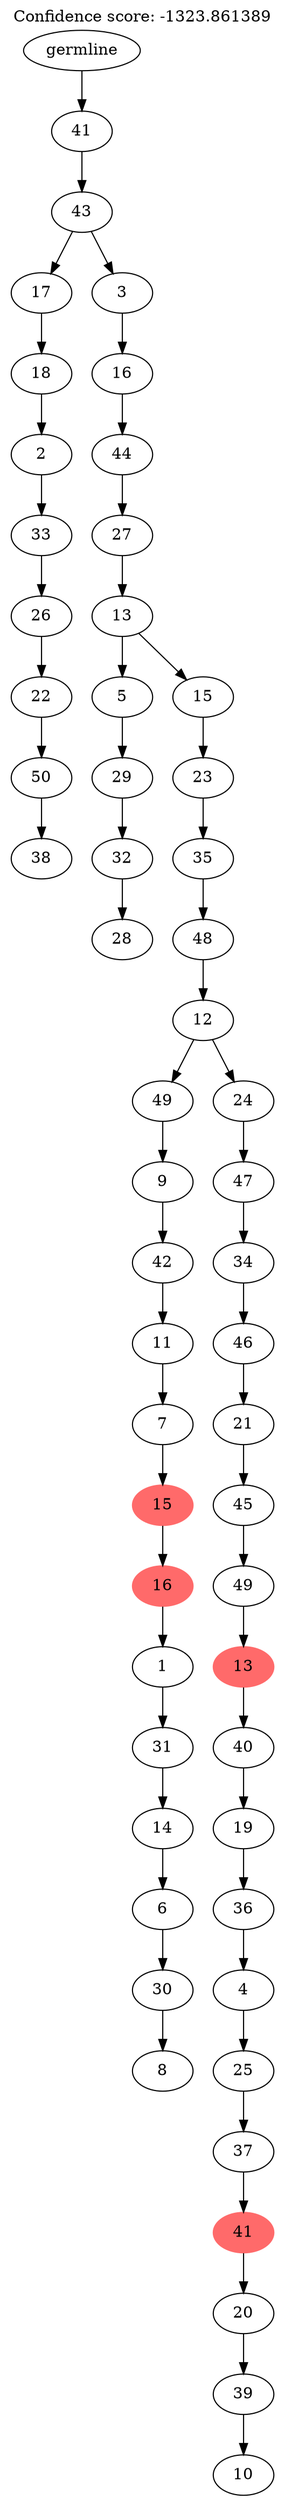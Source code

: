 digraph g {
	"54" -> "55";
	"55" [label="38"];
	"53" -> "54";
	"54" [label="50"];
	"52" -> "53";
	"53" [label="22"];
	"51" -> "52";
	"52" [label="26"];
	"50" -> "51";
	"51" [label="33"];
	"49" -> "50";
	"50" [label="2"];
	"48" -> "49";
	"49" [label="18"];
	"46" -> "47";
	"47" [label="28"];
	"45" -> "46";
	"46" [label="32"];
	"44" -> "45";
	"45" [label="29"];
	"42" -> "43";
	"43" [label="8"];
	"41" -> "42";
	"42" [label="30"];
	"40" -> "41";
	"41" [label="6"];
	"39" -> "40";
	"40" [label="14"];
	"38" -> "39";
	"39" [label="31"];
	"37" -> "38";
	"38" [label="1"];
	"36" -> "37";
	"37" [color=indianred1, style=filled, label="16"];
	"35" -> "36";
	"36" [color=indianred1, style=filled, label="15"];
	"34" -> "35";
	"35" [label="7"];
	"33" -> "34";
	"34" [label="11"];
	"32" -> "33";
	"33" [label="42"];
	"31" -> "32";
	"32" [label="9"];
	"29" -> "30";
	"30" [label="10"];
	"28" -> "29";
	"29" [label="39"];
	"27" -> "28";
	"28" [label="20"];
	"26" -> "27";
	"27" [color=indianred1, style=filled, label="41"];
	"25" -> "26";
	"26" [label="37"];
	"24" -> "25";
	"25" [label="25"];
	"23" -> "24";
	"24" [label="4"];
	"22" -> "23";
	"23" [label="36"];
	"21" -> "22";
	"22" [label="19"];
	"20" -> "21";
	"21" [label="40"];
	"19" -> "20";
	"20" [color=indianred1, style=filled, label="13"];
	"18" -> "19";
	"19" [label="49"];
	"17" -> "18";
	"18" [label="45"];
	"16" -> "17";
	"17" [label="21"];
	"15" -> "16";
	"16" [label="46"];
	"14" -> "15";
	"15" [label="34"];
	"13" -> "14";
	"14" [label="47"];
	"12" -> "13";
	"13" [label="24"];
	"12" -> "31";
	"31" [label="49"];
	"11" -> "12";
	"12" [label="12"];
	"10" -> "11";
	"11" [label="48"];
	"9" -> "10";
	"10" [label="35"];
	"8" -> "9";
	"9" [label="23"];
	"7" -> "8";
	"8" [label="15"];
	"7" -> "44";
	"44" [label="5"];
	"6" -> "7";
	"7" [label="13"];
	"5" -> "6";
	"6" [label="27"];
	"4" -> "5";
	"5" [label="44"];
	"3" -> "4";
	"4" [label="16"];
	"2" -> "3";
	"3" [label="3"];
	"2" -> "48";
	"48" [label="17"];
	"1" -> "2";
	"2" [label="43"];
	"0" -> "1";
	"1" [label="41"];
	"0" [label="germline"];
	labelloc="t";
	label="Confidence score: -1323.861389";
}
